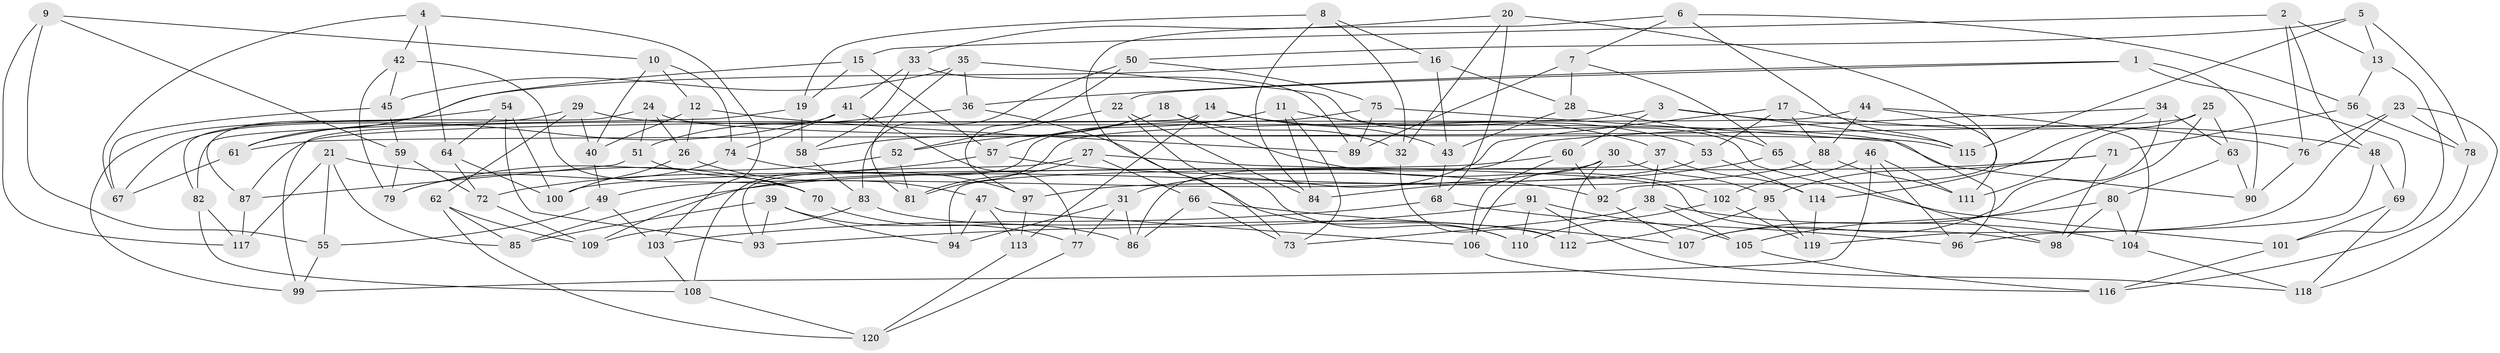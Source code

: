 // Generated by graph-tools (version 1.1) at 2025/59/03/09/25 04:59:22]
// undirected, 120 vertices, 240 edges
graph export_dot {
graph [start="1"]
  node [color=gray90,style=filled];
  1;
  2;
  3;
  4;
  5;
  6;
  7;
  8;
  9;
  10;
  11;
  12;
  13;
  14;
  15;
  16;
  17;
  18;
  19;
  20;
  21;
  22;
  23;
  24;
  25;
  26;
  27;
  28;
  29;
  30;
  31;
  32;
  33;
  34;
  35;
  36;
  37;
  38;
  39;
  40;
  41;
  42;
  43;
  44;
  45;
  46;
  47;
  48;
  49;
  50;
  51;
  52;
  53;
  54;
  55;
  56;
  57;
  58;
  59;
  60;
  61;
  62;
  63;
  64;
  65;
  66;
  67;
  68;
  69;
  70;
  71;
  72;
  73;
  74;
  75;
  76;
  77;
  78;
  79;
  80;
  81;
  82;
  83;
  84;
  85;
  86;
  87;
  88;
  89;
  90;
  91;
  92;
  93;
  94;
  95;
  96;
  97;
  98;
  99;
  100;
  101;
  102;
  103;
  104;
  105;
  106;
  107;
  108;
  109;
  110;
  111;
  112;
  113;
  114;
  115;
  116;
  117;
  118;
  119;
  120;
  1 -- 90;
  1 -- 22;
  1 -- 36;
  1 -- 69;
  2 -- 15;
  2 -- 13;
  2 -- 48;
  2 -- 76;
  3 -- 60;
  3 -- 115;
  3 -- 81;
  3 -- 76;
  4 -- 67;
  4 -- 42;
  4 -- 64;
  4 -- 103;
  5 -- 50;
  5 -- 115;
  5 -- 78;
  5 -- 13;
  6 -- 73;
  6 -- 7;
  6 -- 115;
  6 -- 56;
  7 -- 89;
  7 -- 28;
  7 -- 65;
  8 -- 19;
  8 -- 32;
  8 -- 16;
  8 -- 84;
  9 -- 10;
  9 -- 117;
  9 -- 55;
  9 -- 59;
  10 -- 74;
  10 -- 40;
  10 -- 12;
  11 -- 53;
  11 -- 84;
  11 -- 57;
  11 -- 73;
  12 -- 89;
  12 -- 40;
  12 -- 26;
  13 -- 101;
  13 -- 56;
  14 -- 99;
  14 -- 37;
  14 -- 113;
  14 -- 43;
  15 -- 57;
  15 -- 61;
  15 -- 19;
  16 -- 28;
  16 -- 43;
  16 -- 87;
  17 -- 53;
  17 -- 88;
  17 -- 31;
  17 -- 48;
  18 -- 32;
  18 -- 52;
  18 -- 102;
  18 -- 58;
  19 -- 82;
  19 -- 58;
  20 -- 68;
  20 -- 92;
  20 -- 32;
  20 -- 33;
  21 -- 117;
  21 -- 85;
  21 -- 70;
  21 -- 55;
  22 -- 110;
  22 -- 52;
  22 -- 84;
  23 -- 76;
  23 -- 78;
  23 -- 119;
  23 -- 118;
  24 -- 51;
  24 -- 26;
  24 -- 82;
  24 -- 115;
  25 -- 63;
  25 -- 111;
  25 -- 61;
  25 -- 107;
  26 -- 47;
  26 -- 100;
  27 -- 66;
  27 -- 93;
  27 -- 98;
  27 -- 81;
  28 -- 65;
  28 -- 43;
  29 -- 62;
  29 -- 67;
  29 -- 40;
  29 -- 90;
  30 -- 95;
  30 -- 112;
  30 -- 49;
  30 -- 106;
  31 -- 86;
  31 -- 77;
  31 -- 94;
  32 -- 112;
  33 -- 58;
  33 -- 41;
  33 -- 89;
  34 -- 114;
  34 -- 86;
  34 -- 63;
  34 -- 107;
  35 -- 81;
  35 -- 45;
  35 -- 36;
  35 -- 101;
  36 -- 110;
  36 -- 51;
  37 -- 38;
  37 -- 94;
  37 -- 114;
  38 -- 105;
  38 -- 104;
  38 -- 73;
  39 -- 93;
  39 -- 94;
  39 -- 77;
  39 -- 85;
  40 -- 49;
  41 -- 61;
  41 -- 77;
  41 -- 74;
  42 -- 45;
  42 -- 70;
  42 -- 79;
  43 -- 68;
  44 -- 104;
  44 -- 88;
  44 -- 111;
  44 -- 87;
  45 -- 59;
  45 -- 67;
  46 -- 96;
  46 -- 102;
  46 -- 99;
  46 -- 111;
  47 -- 113;
  47 -- 94;
  47 -- 106;
  48 -- 96;
  48 -- 69;
  49 -- 103;
  49 -- 55;
  50 -- 75;
  50 -- 97;
  50 -- 83;
  51 -- 70;
  51 -- 87;
  52 -- 79;
  52 -- 81;
  53 -- 114;
  53 -- 97;
  54 -- 99;
  54 -- 100;
  54 -- 64;
  54 -- 93;
  55 -- 99;
  56 -- 78;
  56 -- 71;
  57 -- 92;
  57 -- 72;
  58 -- 83;
  59 -- 79;
  59 -- 72;
  60 -- 106;
  60 -- 92;
  60 -- 100;
  61 -- 67;
  62 -- 85;
  62 -- 109;
  62 -- 120;
  63 -- 90;
  63 -- 80;
  64 -- 100;
  64 -- 72;
  65 -- 84;
  65 -- 98;
  66 -- 73;
  66 -- 86;
  66 -- 107;
  68 -- 96;
  68 -- 103;
  69 -- 101;
  69 -- 118;
  70 -- 86;
  71 -- 85;
  71 -- 98;
  71 -- 95;
  72 -- 109;
  74 -- 79;
  74 -- 97;
  75 -- 108;
  75 -- 96;
  75 -- 89;
  76 -- 90;
  77 -- 120;
  78 -- 116;
  80 -- 104;
  80 -- 105;
  80 -- 98;
  82 -- 108;
  82 -- 117;
  83 -- 109;
  83 -- 112;
  87 -- 117;
  88 -- 109;
  88 -- 111;
  91 -- 105;
  91 -- 118;
  91 -- 93;
  91 -- 110;
  92 -- 107;
  95 -- 112;
  95 -- 119;
  97 -- 113;
  101 -- 116;
  102 -- 110;
  102 -- 119;
  103 -- 108;
  104 -- 118;
  105 -- 116;
  106 -- 116;
  108 -- 120;
  113 -- 120;
  114 -- 119;
}
